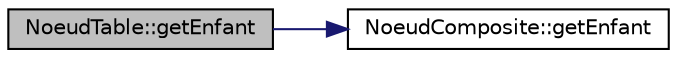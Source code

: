 digraph "NoeudTable::getEnfant"
{
  edge [fontname="Helvetica",fontsize="10",labelfontname="Helvetica",labelfontsize="10"];
  node [fontname="Helvetica",fontsize="10",shape=record];
  rankdir="LR";
  Node1 [label="NoeudTable::getEnfant",height=0.2,width=0.4,color="black", fillcolor="grey75", style="filled", fontcolor="black"];
  Node1 -> Node2 [color="midnightblue",fontsize="10",style="solid",fontname="Helvetica"];
  Node2 [label="NoeudComposite::getEnfant",height=0.2,width=0.4,color="black", fillcolor="white", style="filled",URL="$da/d38/class_noeud_composite.html#a605a35777ccd1ac27ce1a7b502518bc6"];
}
